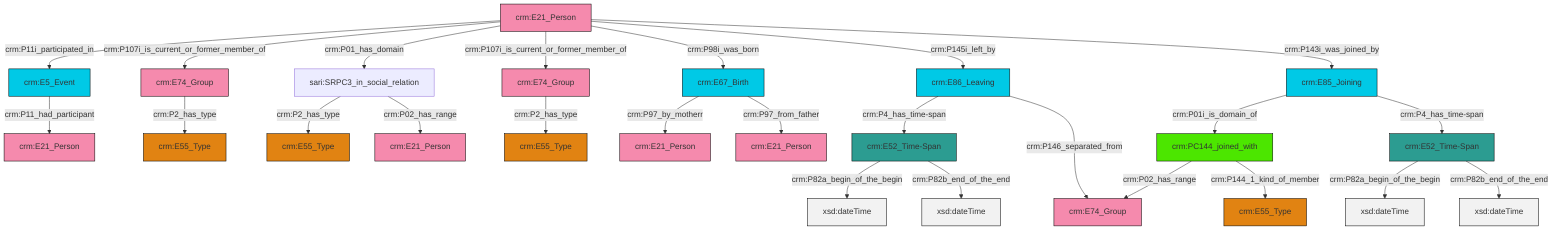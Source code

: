 graph TD
classDef Literal fill:#f2f2f2,stroke:#000000;
classDef CRM_Entity fill:#FFFFFF,stroke:#000000;
classDef Temporal_Entity fill:#00C9E6, stroke:#000000;
classDef Type fill:#E18312, stroke:#000000;
classDef Time-Span fill:#2C9C91, stroke:#000000;
classDef Appellation fill:#FFEB7F, stroke:#000000;
classDef Place fill:#008836, stroke:#000000;
classDef Persistent_Item fill:#B266B2, stroke:#000000;
classDef Conceptual_Object fill:#FFD700, stroke:#000000;
classDef Physical_Thing fill:#D2B48C, stroke:#000000;
classDef Actor fill:#f58aad, stroke:#000000;
classDef PC_Classes fill:#4ce600, stroke:#000000;
classDef Multi fill:#cccccc,stroke:#000000;

2["crm:E85_Joining"]:::Temporal_Entity -->|crm:P01i_is_domain_of| 3["crm:PC144_joined_with"]:::PC_Classes
4["crm:E86_Leaving"]:::Temporal_Entity -->|crm:P4_has_time-span| 5["crm:E52_Time-Span"]:::Time-Span
10["crm:E52_Time-Span"]:::Time-Span -->|crm:P82a_begin_of_the_begin| 11[xsd:dateTime]:::Literal
18["crm:E21_Person"]:::Actor -->|crm:P11i_participated_in| 19["crm:E5_Event"]:::Temporal_Entity
18["crm:E21_Person"]:::Actor -->|crm:P107i_is_current_or_former_member_of| 20["crm:E74_Group"]:::Actor
22["sari:SRPC3_in_social_relation"]:::Default -->|crm:P2_has_type| 12["crm:E55_Type"]:::Type
3["crm:PC144_joined_with"]:::PC_Classes -->|crm:P02_has_range| 23["crm:E74_Group"]:::Actor
18["crm:E21_Person"]:::Actor -->|crm:P01_has_domain| 22["sari:SRPC3_in_social_relation"]:::Default
18["crm:E21_Person"]:::Actor -->|crm:P107i_is_current_or_former_member_of| 8["crm:E74_Group"]:::Actor
5["crm:E52_Time-Span"]:::Time-Span -->|crm:P82a_begin_of_the_begin| 26[xsd:dateTime]:::Literal
2["crm:E85_Joining"]:::Temporal_Entity -->|crm:P4_has_time-span| 10["crm:E52_Time-Span"]:::Time-Span
22["sari:SRPC3_in_social_relation"]:::Default -->|crm:P02_has_range| 16["crm:E21_Person"]:::Actor
8["crm:E74_Group"]:::Actor -->|crm:P2_has_type| 6["crm:E55_Type"]:::Type
5["crm:E52_Time-Span"]:::Time-Span -->|crm:P82b_end_of_the_end| 31[xsd:dateTime]:::Literal
4["crm:E86_Leaving"]:::Temporal_Entity -->|crm:P146_separated_from| 23["crm:E74_Group"]:::Actor
18["crm:E21_Person"]:::Actor -->|crm:P98i_was_born| 0["crm:E67_Birth"]:::Temporal_Entity
18["crm:E21_Person"]:::Actor -->|crm:P145i_left_by| 4["crm:E86_Leaving"]:::Temporal_Entity
3["crm:PC144_joined_with"]:::PC_Classes -->|crm:P144_1_kind_of_member| 38["crm:E55_Type"]:::Type
10["crm:E52_Time-Span"]:::Time-Span -->|crm:P82b_end_of_the_end| 39[xsd:dateTime]:::Literal
0["crm:E67_Birth"]:::Temporal_Entity -->|crm:P97_by_motherr| 27["crm:E21_Person"]:::Actor
18["crm:E21_Person"]:::Actor -->|crm:P143i_was_joined_by| 2["crm:E85_Joining"]:::Temporal_Entity
0["crm:E67_Birth"]:::Temporal_Entity -->|crm:P97_from_father| 34["crm:E21_Person"]:::Actor
19["crm:E5_Event"]:::Temporal_Entity -->|crm:P11_had_participant| 32["crm:E21_Person"]:::Actor
20["crm:E74_Group"]:::Actor -->|crm:P2_has_type| 14["crm:E55_Type"]:::Type